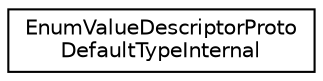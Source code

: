 digraph "类继承关系图"
{
 // LATEX_PDF_SIZE
  edge [fontname="Helvetica",fontsize="10",labelfontname="Helvetica",labelfontsize="10"];
  node [fontname="Helvetica",fontsize="10",shape=record];
  rankdir="LR";
  Node0 [label="EnumValueDescriptorProto\lDefaultTypeInternal",height=0.2,width=0.4,color="black", fillcolor="white", style="filled",URL="$structEnumValueDescriptorProtoDefaultTypeInternal.html",tooltip=" "];
}
